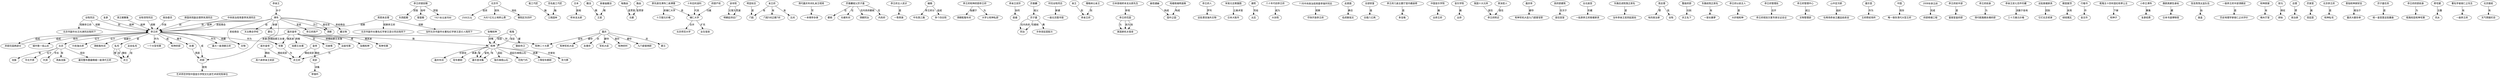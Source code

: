 digraph 2020226174548204945 {
	"嘉庆皇帝" [fontname=FangSong]
	"宅第" [fontname=FangSong]
	"嘉庆皇帝" -> "宅第" [label="赐其弟" fontname=FangSong]
	"恭王府银安殿" [fontname=FangSong]
	"东西配殿" [fontname=FangSong]
	"恭王府银安殿" -> "东西配殿" [label="焚毁" fontname=FangSong]
	"原国务院副总理李岚清同志" [fontname=FangSong]
	"恭王府" [fontname=FangSong]
	"原国务院副总理李岚清同志" -> "恭王府" [label="到" fontname=FangSong]
	"乾隆" [fontname=FangSong]
	"御前侍卫" [fontname=FangSong]
	"乾隆" -> "御前侍卫" [label="擢" fontname=FangSong]
	"北京市" [fontname=FangSong]
	"2500万元" [fontname=FangSong]
	"北京市" -> "2500万元" [label="投资" fontname=FangSong]
	"能工巧匠" [fontname=FangSong]
	"江南园林" [fontname=FangSong]
	"能工巧匠" -> "江南园林" [label="融" fontname=FangSong]
	"日本" [fontname=FangSong]
	"桥本龙太郎" [fontname=FangSong]
	"日本" -> "桥本龙太郎" [label="首相" fontname=FangSong]
	"籍没" [fontname=FangSong]
	"王居" [fontname=FangSong]
	"籍没" -> "王居" [label="赐" fontname=FangSong]
	"和珅" [fontname=FangSong]
	"嘉庆年间" [fontname=FangSong]
	"和珅" -> "嘉庆年间" [label="抄家处" fontname=FangSong]
	"乾隆" [fontname=FangSong]
	"和珅" [fontname=FangSong]
	"乾隆" -> "和珅" [label="权臣" fontname=FangSong]
	"每路由" [fontname=FangSong]
	"北都" [fontname=FangSong]
	"每路由" -> "北都" [label="是贯穿" fontname=FangSong]
	"原先居住溥伟二弟溥儒" [fontname=FangSong]
	"十万银元价格" [fontname=FangSong]
	"原先居住溥伟二弟溥儒" -> "十万银元价格" [label="卖辅仁大学" fontname=FangSong]
	"该寺院" [fontname=FangSong]
	"明朝廷供应厂" [fontname=FangSong]
	"该寺院" -> "明朝廷供应厂" [label="沦落为" fontname=FangSong]
	"亲王府" [fontname=FangSong]
	"五间" [fontname=FangSong]
	"亲王府" -> "五间" [label="有" fontname=FangSong]
	"清代嘉庆年间礼亲王昭梿" [fontname=FangSong]
	"一本啸亭杂录" [fontname=FangSong]
	"清代嘉庆年间礼亲王昭梿" -> "一本啸亭杂录" [label="写" fontname=FangSong]
	"私宅" [fontname=FangSong]
	"庆王" [fontname=FangSong]
	"私宅" -> "庆王" [label="给" fontname=FangSong]
	"该寺院" [fontname=FangSong]
	"明朝廷供应厂" [fontname=FangSong]
	"该寺院" -> "明朝廷供应厂" [label="荒废" fontname=FangSong]
	"恭王府" [fontname=FangSong]
	"和珅府邸" [fontname=FangSong]
	"恭王府" -> "和珅府邸" [label="成" fontname=FangSong]
	"嘉庆" [fontname=FangSong]
	"和珅军机大臣" [fontname=FangSong]
	"嘉庆" -> "和珅军机大臣" [label="褫夺" fontname=FangSong]
	"私宅" [fontname=FangSong]
	"庆王" [fontname=FangSong]
	"私宅" -> "庆王" [label="赠给" fontname=FangSong]
	"中央政治局常委李岚清同志" [fontname=FangSong]
	"恭王府" [fontname=FangSong]
	"中央政治局常委李岚清同志" -> "恭王府" [label="到" fontname=FangSong]
	"厉善麟祖父厉子嘉" [fontname=FangSong]
	"都统" [fontname=FangSong]
	"厉善麟祖父厉子嘉" -> "都统" [label="任" fontname=FangSong]
	"恭王府主人奕䜣" [fontname=FangSong]
	"一等贵族" [fontname=FangSong]
	"恭王府主人奕䜣" -> "一等贵族" [label="是" fontname=FangSong]
	"嘉庆皇帝" [fontname=FangSong]
	"宅第" [fontname=FangSong]
	"嘉庆皇帝" -> "宅第" [label="转赐给郡王永璘" fontname=FangSong]
	"和珅" [fontname=FangSong]
	"轻车都尉" [fontname=FangSong]
	"和珅" -> "轻车都尉" [label="承袭" fontname=FangSong]
	"恭王府银安殿" [fontname=FangSong]
	"银銮殿" [fontname=FangSong]
	"恭王府银安殿" -> "银銮殿" [label="俗呼" fontname=FangSong]
	"恭王府" [fontname=FangSong]
	"文物" [fontname=FangSong]
	"恭王府" -> "文物" [label="收藏" fontname=FangSong]
	"和珅" [fontname=FangSong]
	"嘉乐堂诗集" [fontname=FangSong]
	"和珅" -> "嘉乐堂诗集" [label="留" fontname=FangSong]
	"故睿庙籍没" [fontname=FangSong]
	"王居" [fontname=FangSong]
	"故睿庙籍没" -> "王居" [label="赐" fontname=FangSong]
	"皇帝" [fontname=FangSong]
	"庆王府" [fontname=FangSong]
	"皇帝" -> "庆王府" [label="赐给奕訢" fontname=FangSong]
	"编辑" [fontname=FangSong]
	"中东西三路" [fontname=FangSong]
	"编辑" -> "中东西三路" [label="恭王府分" fontname=FangSong]
	"恭王府和珅府邸恭王府" [fontname=FangSong]
	"清朝乾隆年间" [fontname=FangSong]
	"恭王府和珅府邸恭王府" -> "清朝乾隆年间" [label="始建于" fontname=FangSong]
	"恭亲王奕忻" [fontname=FangSong]
	"慈禧" [fontname=FangSong]
	"恭亲王奕忻" -> "慈禧" [label="协同" fontname=FangSong]
	"十年后利滚利" [fontname=FangSong]
	"辅仁大学" [fontname=FangSong]
	"十年后利滚利" -> "辅仁大学" [label="代其" fontname=FangSong]
	"张嘴和珅" [fontname=FangSong]
	"和珅" [fontname=FangSong]
	"张嘴和珅" -> "和珅" [label="闭嘴" fontname=FangSong]
	"和珅" [fontname=FangSong]
	"独乐峰假山石" [fontname=FangSong]
	"和珅" -> "独乐峰假山石" [label="竖起" fontname=FangSong]
	"厉善麟" [fontname=FangSong]
	"厉子嘉" [fontname=FangSong]
	"厉善麟" -> "厉子嘉" [label="祖父" fontname=FangSong]
	"嘉庆皇帝" [fontname=FangSong]
	"给郡王永璘" [fontname=FangSong]
	"嘉庆皇帝" -> "给郡王永璘" [label="转赐" fontname=FangSong]
	"恭王府" [fontname=FangSong]
	"最大一座清朝王府" [fontname=FangSong]
	"恭王府" -> "最大一座清朝王府" [label="作为" fontname=FangSong]
	"时任谷牧同志" [fontname=FangSong]
	"一座北京图书馆" [fontname=FangSong]
	"时任谷牧同志" -> "一座北京图书馆" [label="新建" fontname=FangSong]
	"溥伟" [fontname=FangSong]
	"天主教会学校" [fontname=FangSong]
	"溥伟" -> "天主教会学校" [label="给" fontname=FangSong]
	"和珅" [fontname=FangSong]
	"花院门内" [fontname=FangSong]
	"和珅" -> "花院门内" [label="竖起乐峰假山石" fontname=FangSong]
	"亲王" [fontname=FangSong]
	"恭亲王府" [fontname=FangSong]
	"亲王" -> "恭亲王府" [label="到" fontname=FangSong]
	"恭王府花园" [fontname=FangSong]
	"某国家机关宿舍" [fontname=FangSong]
	"恭王府花园" -> "某国家机关宿舍" [label="为" fontname=FangSong]
	"私宅" [fontname=FangSong]
	"庆王" [fontname=FangSong]
	"私宅" -> "庆王" [label="赠" fontname=FangSong]
	"府邸花园两部分" [fontname=FangSong]
	"恭王府" [fontname=FangSong]
	"府邸花园两部分" -> "恭王府" [label="组成" fontname=FangSong]
	"曲径通幽" [fontname=FangSong]
	"园中之园" [fontname=FangSong]
	"曲径通幽" -> "园中之园" [label="构成" fontname=FangSong]
	"咸丰皇帝" [fontname=FangSong]
	"其六弟恭亲王奕訢" [fontname=FangSong]
	"咸丰皇帝" -> "其六弟恭亲王奕訢" [label="赐给" fontname=FangSong]
	"谷牧同志" [fontname=FangSong]
	"恭王府" [fontname=FangSong]
	"谷牧同志" -> "恭王府" [label="视察" fontname=FangSong]
	"恭王府人" [fontname=FangSong]
	"这些漂流海外文物" [fontname=FangSong]
	"恭王府人" -> "这些漂流海外文物" [label="罗列" fontname=FangSong]
	"北京" [fontname=FangSong]
	"刘淇" [fontname=FangSong]
	"北京" -> "刘淇" [label="市长" fontname=FangSong]
	"厉子嘉" [fontname=FangSong]
	"同治" [fontname=FangSong]
	"厉子嘉" -> "同治" [label="任内务府" fontname=FangSong]
	"宋易元吉聚猿图" [fontname=FangSong]
	"日本大阪市" [fontname=FangSong]
	"宋易元吉聚猿图" -> "日本大阪市" [label="立美术馆" fontname=FangSong]
	"溥伟" [fontname=FangSong]
	"恭王府" [fontname=FangSong]
	"溥伟" -> "恭王府" [label="卖给商会" fontname=FangSong]
	"明显标志" [fontname=FangSong]
	"门脸" [fontname=FangSong]
	"明显标志" -> "门脸" [label="是" fontname=FangSong]
	"康熙" [fontname=FangSong]
	"太后" [fontname=FangSong]
	"康熙" -> "太后" [label="写给" fontname=FangSong]
	"八十年代初恭王府" [fontname=FangSong]
	"大杂院" [fontname=FangSong]
	"八十年代初恭王府" -> "大杂院" [label="成为" fontname=FangSong]
	"复辟" [fontname=FangSong]
	"恭王府" [fontname=FangSong]
	"复辟" -> "恭王府" [label="抵押" fontname=FangSong]
	"府邸" [fontname=FangSong]
	"艺术师范学院中国音乐学院文化部艺术研究院单位" [fontname=FangSong]
	"府邸" -> "艺术师范学院中国音乐学院文化部艺术研究院单位" [label="使用" fontname=FangSong]
	"清王朝筹集" [fontname=FangSong]
	"恭王府" [fontname=FangSong]
	"清王朝筹集" -> "恭王府" [label="抵押" fontname=FangSong]
	"11月中央政治局常委李瑞环同志" [fontname=FangSong]
	"尽快开放恭王府" [fontname=FangSong]
	"11月中央政治局常委李瑞环同志" -> "尽快开放恭王府" [label="视察" fontname=FangSong]
	"此扇面" [fontname=FangSong]
	"伯虎敦铭文" [fontname=FangSong]
	"此扇面" -> "伯虎敦铭文" [label="彝召" fontname=FangSong]
	"全部财富" [fontname=FangSong]
	"白银八亿两" [fontname=FangSong]
	"全部财富" -> "白银八亿两" [label="值" fontname=FangSong]
	"北京" [fontname=FangSong]
	"两条龙脉" [fontname=FangSong]
	"北京" -> "两条龙脉" [label="有" fontname=FangSong]
	"恭亲王" [fontname=FangSong]
	"溥伟" [fontname=FangSong]
	"恭亲王" -> "溥伟" [label="孙子" fontname=FangSong]
	"恭王府几座主要厅堂内檐装修" [fontname=FangSong]
	"多宝格" [fontname=FangSong]
	"恭王府几座主要厅堂内檐装修" -> "多宝格" [label="是" fontname=FangSong]
	"恭王府花园" [fontname=FangSong]
	"某国家机关宿舍" [fontname=FangSong]
	"恭王府花园" -> "某国家机关宿舍" [label="改为" fontname=FangSong]
	"溥伟" [fontname=FangSong]
	"爵位" [fontname=FangSong]
	"溥伟" -> "爵位" [label="承袭" fontname=FangSong]
	"原先居住溥伟二弟溥儒" [fontname=FangSong]
	"辅仁大学" [fontname=FangSong]
	"原先居住溥伟二弟溥儒" -> "辅仁大学" [label="卖" fontname=FangSong]
	"嘉庆皇帝" [fontname=FangSong]
	"这座宅第" [fontname=FangSong]
	"嘉庆皇帝" -> "这座宅第" [label="转赐给郡王永璘" fontname=FangSong]
	"此处私宅" [fontname=FangSong]
	"庆王" [fontname=FangSong]
	"此处私宅" -> "庆王" [label="给" fontname=FangSong]
	"和珅" [fontname=FangSong]
	"三等轻车都尉" [fontname=FangSong]
	"和珅" -> "三等轻车都尉" [label="承袭" fontname=FangSong]
	"中国音乐学院" [fontname=FangSong]
	"出恭王府" [fontname=FangSong]
	"中国音乐学院" -> "出恭王府" [label="搬" fontname=FangSong]
	"音乐学院" [fontname=FangSong]
	"出恭" [fontname=FangSong]
	"音乐学院" -> "出恭" [label="搬" fontname=FangSong]
	"周恩来总理" [fontname=FangSong]
	"北京市副市长著名红学家王昆仑同志陪同下" [fontname=FangSong]
	"周恩来总理" -> "北京市副市长著名红学家王昆仑同志陪同下" [label="视察恭王府" fontname=FangSong]
	"溥伟" [fontname=FangSong]
	"恭王府房产" [fontname=FangSong]
	"溥伟" -> "恭王府房产" [label="变卖" fontname=FangSong]
	"嘉庆皇帝" [fontname=FangSong]
	"兄妹情" [fontname=FangSong]
	"嘉庆皇帝" -> "兄妹情" [label="念" fontname=FangSong]
	"辅仁大学" [fontname=FangSong]
	"北京师范大学" [fontname=FangSong]
	"辅仁大学" -> "北京师范大学" [label="合并" fontname=FangSong]
	"恭王府" [fontname=FangSong]
	"私宅" [fontname=FangSong]
	"恭王府" -> "私宅" [label="是" fontname=FangSong]
	"僧格林沁亲王" [fontname=FangSong]
	"恭亲王府" [fontname=FangSong]
	"僧格林沁亲王" -> "恭亲王府" [label="到" fontname=FangSong]
	"恭王府" [fontname=FangSong]
	"北京" [fontname=FangSong]
	"恭王府" -> "北京" [label="位于" fontname=FangSong]
	"我国十大元帅" [fontname=FangSong]
	"恭王府附近" [fontname=FangSong]
	"我国十大元帅" -> "恭王府附近" [label="居住" fontname=FangSong]
	"嘉庆帝" [fontname=FangSong]
	"和珅军机大臣九门提督官职" [fontname=FangSong]
	"嘉庆帝" -> "和珅军机大臣九门提督官职" [label="褫夺" fontname=FangSong]
	"其府邸建筑" [fontname=FangSong]
	"居住宫室" [fontname=FangSong]
	"其府邸建筑" -> "居住宫室" [label="仅次于" fontname=FangSong]
	"谷牧领导同志" [fontname=FangSong]
	"恭王府" [fontname=FangSong]
	"谷牧领导同志" -> "恭王府" [label="视察" fontname=FangSong]
	"宅第" [fontname=FangSong]
	"庆王府" [fontname=FangSong]
	"宅第" -> "庆王府" [label="为" fontname=FangSong]
	"亲王府" [fontname=FangSong]
	"门脸" [fontname=FangSong]
	"亲王府" -> "门脸" [label="有" fontname=FangSong]
	"咸丰皇帝" [fontname=FangSong]
	"庆王府" [fontname=FangSong]
	"咸丰皇帝" -> "庆王府" [label="赐给奕訢" fontname=FangSong]
	"百名能工巧匠" [fontname=FangSong]
	"江南园林" [fontname=FangSong]
	"百名能工巧匠" -> "江南园林" [label="融" fontname=FangSong]
	"日本首相桥本龙太郎先生" [fontname=FangSong]
	"恭王府花园" [fontname=FangSong]
	"日本首相桥本龙太郎先生" -> "恭王府花园" [label="参观" fontname=FangSong]
	"台北故宫" [fontname=FangSong]
	"一批原恭王府紫檀家具" [fontname=FangSong]
	"台北故宫" -> "一批原恭王府紫檀家具" [label="珍藏" fontname=FangSong]
	"东路后进院落正房名" [fontname=FangSong]
	"当年恭亲王奕欣起居处" [fontname=FangSong]
	"东路后进院落正房名" -> "当年恭亲王奕欣起居处" [label="是" fontname=FangSong]
	"周总理" [fontname=FangSong]
	"有的政治家" [fontname=FangSong]
	"周总理" -> "有的政治家" [label="惯" fontname=FangSong]
	"恭王府" [fontname=FangSong]
	"府邸" [fontname=FangSong]
	"恭王府" -> "府邸" [label="成" fontname=FangSong]
	"嘉庆皇帝" [fontname=FangSong]
	"和珅" [fontname=FangSong]
	"嘉庆皇帝" -> "和珅" [label="降" fontname=FangSong]
	"和珅" [fontname=FangSong]
	"嘉乐堂诗集" [fontname=FangSong]
	"和珅" -> "嘉乐堂诗集" [label="留有" fontname=FangSong]
	"嘉庆" [fontname=FangSong]
	"永璘卒" [fontname=FangSong]
	"嘉庆" -> "永璘卒" [label="庆" fontname=FangSong]
	"谷牧同志" [fontname=FangSong]
	"北京市副市长汪光涛同志陪同下" [fontname=FangSong]
	"谷牧同志" -> "北京市副市长汪光涛同志陪同下" [label="视察恭王府" fontname=FangSong]
	"整座府邸" [fontname=FangSong]
	"庆王名下" [fontname=FangSong]
	"整座府邸" -> "庆王名下" [label="归到" fontname=FangSong]
	"东路前院正房名" [fontname=FangSong]
	"一架长藤萝" [fontname=FangSong]
	"东路前院正房名" -> "一架长藤萝" [label="有" fontname=FangSong]
	"周恩来总理" [fontname=FangSong]
	"恭王府" [fontname=FangSong]
	"周恩来总理" -> "恭王府" [label="视察" fontname=FangSong]
	"恭王府以前主人" [fontname=FangSong]
	"大奸相和珅" [fontname=FangSong]
	"恭王府以前主人" -> "大奸相和珅" [label="是" fontname=FangSong]
	"恭王府" [fontname=FangSong]
	"城中第一佳山水" [fontname=FangSong]
	"恭王府" -> "城中第一佳山水" [label="称作" fontname=FangSong]
	"恭王府管理处" [fontname=FangSong]
	"恭王府规划方案专家论证会议" [fontname=FangSong]
	"恭王府管理处" -> "恭王府规划方案专家论证会议" [label="召开" fontname=FangSong]
	"北京" [fontname=FangSong]
	"最完整布置最精细一座清代王府" [fontname=FangSong]
	"北京" -> "最完整布置最精细一座清代王府" [label="现存" fontname=FangSong]
	"周恩来总理" [fontname=FangSong]
	"当时北京市副市长著名红学家王昆仑人陪同下" [fontname=FangSong]
	"周恩来总理" -> "当时北京市副市长著名红学家王昆仑人陪同下" [label="视察" fontname=FangSong]
	"恭王府管理中心" [fontname=FangSong]
	"文物管理部" [fontname=FangSong]
	"恭王府管理中心" -> "文物管理部" [label="成立" fontname=FangSong]
	"这座宅第" [fontname=FangSong]
	"庆王府" [fontname=FangSong]
	"这座宅第" -> "庆王府" [label="为" fontname=FangSong]
	"山中定次郎" [fontname=FangSong]
	"在两场恭亲王藏品拍卖会" [fontname=FangSong]
	"山中定次郎" -> "在两场恭亲王藏品拍卖会" [label="组织" fontname=FangSong]
	"皇帝" [fontname=FangSong]
	"奕訢" [fontname=FangSong]
	"皇帝" -> "奕訢" [label="赐给" fontname=FangSong]
	"嘉乐堂" [fontname=FangSong]
	"王府祭祀场所" [fontname=FangSong]
	"嘉乐堂" -> "王府祭祀场所" [label="作为" fontname=FangSong]
	"中国" [fontname=FangSong]
	"唯一保存清代大型王府" [fontname=FangSong]
	"中国" -> "唯一保存清代大型王府" [label="现存" fontname=FangSong]
	"和珅" [fontname=FangSong]
	"嘉乐堂诗集" [fontname=FangSong]
	"和珅" -> "嘉乐堂诗集" [label="有" fontname=FangSong]
	"2008年恭王府" [fontname=FangSong]
	"府邸修缮工程" [fontname=FangSong]
	"2008年恭王府" -> "府邸修缮工程" [label="完成" fontname=FangSong]
	"辅仁大学" [fontname=FangSong]
	"女生宿舍" [fontname=FangSong]
	"辅仁大学" -> "女生宿舍" [label="扩充" fontname=FangSong]
	"恭王府前半部" [fontname=FangSong]
	"富丽堂皇府邸" [fontname=FangSong]
	"恭王府前半部" -> "富丽堂皇府邸" [label="是" fontname=FangSong]
	"北京" [fontname=FangSong]
	"龙脉" [fontname=FangSong]
	"北京" -> "龙脉" [label="有" fontname=FangSong]
	"恭王府前身" [fontname=FangSong]
	"清代乾隆朝永璘府邸" [fontname=FangSong]
	"恭王府前身" -> "清代乾隆朝永璘府邸" [label="为" fontname=FangSong]
	"恭王府银安殿" [fontname=FangSong]
	"1921年元宵节时" [fontname=FangSong]
	"恭王府银安殿" -> "1921年元宵节时" [label="焚毁" fontname=FangSong]
	"恭亲王奕七百件珍藏" [fontname=FangSong]
	"三十万美元价格" [fontname=FangSong]
	"恭亲王奕七百件珍藏" -> "三十万美元价格" [label="流散于各地" fontname=FangSong]
	"恭王府" [fontname=FangSong]
	"什刹海北岸" [fontname=FangSong]
	"恭王府" -> "什刹海北岸" [label="位于" fontname=FangSong]
	"这批紫檀家具" [fontname=FangSong]
	"它们北京老家" [fontname=FangSong]
	"这批紫檀家具" -> "它们北京老家" [label="回到" fontname=FangSong]
	"殿堂屋顶" [fontname=FangSong]
	"绿琉璃瓦" [fontname=FangSong]
	"殿堂屋顶" -> "绿琉璃瓦" [label="采用" fontname=FangSong]
	"嘉庆" [fontname=FangSong]
	"军机大臣" [fontname=FangSong]
	"嘉庆" -> "军机大臣" [label="褫夺" fontname=FangSong]
	"行楷书" [fontname=FangSong]
	"金文作" [fontname=FangSong]
	"行楷书" -> "金文作" [label="作" fontname=FangSong]
	"戏楼南端明道斋" [fontname=FangSong]
	"园中之园" [fontname=FangSong]
	"戏楼南端明道斋" -> "园中之园" [label="构成" fontname=FangSong]
	"嘉庆" [fontname=FangSong]
	"和珅府时" [fontname=FangSong]
	"嘉庆" -> "和珅府时" [label="查抄" fontname=FangSong]
	"嘉庆" [fontname=FangSong]
	"九门提督两职" [fontname=FangSong]
	"嘉庆" -> "九门提督两职" [label="褫夺" fontname=FangSong]
	"厉子嘉" [fontname=FangSong]
	"同治" [fontname=FangSong]
	"厉子嘉" -> "同治" [label="任都统" fontname=FangSong]
	"恭王府" [fontname=FangSong]
	"清乾隆年间" [fontname=FangSong]
	"恭王府" -> "清乾隆年间" [label="始建于" fontname=FangSong]
	"溥伟" [fontname=FangSong]
	"恭王府" [fontname=FangSong]
	"溥伟" -> "恭王府" [label="抵押" fontname=FangSong]
	"奕訢" [fontname=FangSong]
	"萃锦吟" [fontname=FangSong]
	"奕訢" -> "萃锦吟" [label="诗集" fontname=FangSong]
	"和珅" [fontname=FangSong]
	"贪污罪" [fontname=FangSong]
	"和珅" -> "贪污罪" [label="抄家处" fontname=FangSong]
	"乾隆五十四年固伦和孝公主" [fontname=FangSong]
	"和珅子" [fontname=FangSong]
	"乾隆五十四年固伦和孝公主" -> "和珅子" [label="下嫁" fontname=FangSong]
	"小恭王溥伟" [fontname=FangSong]
	"复辟经费" [fontname=FangSong]
	"小恭王溥伟" -> "复辟经费" [label="筹集" fontname=FangSong]
	"唐颜真卿告身帖" [fontname=FangSong]
	"日本书道博物馆" [fontname=FangSong]
	"唐颜真卿告身帖" -> "日本书道博物馆" [label="藏" fontname=FangSong]
	"亲王府" [fontname=FangSong]
	"门脸5间正殿7间" [fontname=FangSong]
	"亲王府" -> "门脸5间正殿7间" [label="有" fontname=FangSong]
	"浩浩荡荡太监队伍" [fontname=FangSong]
	"食盒" [fontname=FangSong]
	"浩浩荡荡太监队伍" -> "食盒" [label="抬" fontname=FangSong]
	"溥伟" [fontname=FangSong]
	"文物" [fontname=FangSong]
	"溥伟" -> "文物" [label="卖给商会" fontname=FangSong]
	"北京市" [fontname=FangSong]
	"大约1亿元土地转让费" [fontname=FangSong]
	"北京市" -> "大约1亿元土地转让费" [label="损失" fontname=FangSong]
	"恭王府" [fontname=FangSong]
	"永璘" [fontname=FangSong]
	"恭王府" -> "永璘" [label="赐予" fontname=FangSong]
	"编辑" [fontname=FangSong]
	"多个四合院" [fontname=FangSong]
	"编辑" -> "多个四合院" [label="组成" fontname=FangSong]
	"嘉庆" [fontname=FangSong]
	"郡王" [fontname=FangSong]
	"嘉庆" -> "郡王" [label="庆" fontname=FangSong]
	"恭王府花园" [fontname=FangSong]
	"某国家机关宿舍" [fontname=FangSong]
	"恭王府花园" -> "某国家机关宿舍" [label="改" fontname=FangSong]
	"溥伟" [fontname=FangSong]
	"府邸" [fontname=FangSong]
	"溥伟" -> "府邸" [label="承袭" fontname=FangSong]
	"一座恭王府半部清朝史" [fontname=FangSong]
	"历史地理学家侯仁之对评价" [fontname=FangSong]
	"一座恭王府半部清朝史" -> "历史地理学家侯仁之对评价" [label="是" fontname=FangSong]
	"溥伟" [fontname=FangSong]
	"清朝" [fontname=FangSong]
	"溥伟" -> "清朝" [label="灭亡" fontname=FangSong]
	"和珅房屋" [fontname=FangSong]
	"楠木厅堂" [fontname=FangSong]
	"和珅房屋" -> "楠木厅堂" [label="有" fontname=FangSong]
	"府邸产权" [fontname=FangSong]
	"辅仁大学" [fontname=FangSong]
	"府邸产权" -> "辅仁大学" [label="归属" fontname=FangSong]
	"厉善麟祖父厉子嘉" [fontname=FangSong]
	"光绪年间" [fontname=FangSong]
	"厉善麟祖父厉子嘉" -> "光绪年间" [label="任" fontname=FangSong]
	"溥伟" [fontname=FangSong]
	"藏文物" [fontname=FangSong]
	"溥伟" -> "藏文物" [label="卖给商会" fontname=FangSong]
	"嘉庆皇帝" [fontname=FangSong]
	"旨赐和珅" [fontname=FangSong]
	"嘉庆皇帝" -> "旨赐和珅" [label="降" fontname=FangSong]
	"恭王府" [fontname=FangSong]
	"宅第" [fontname=FangSong]
	"恭王府" -> "宅第" [label="作为" fontname=FangSong]
	"驸马" [fontname=FangSong]
	"娇纵" [fontname=FangSong]
	"驸马" -> "娇纵" [label="倚仗" fontname=FangSong]
	"总理" [fontname=FangSong]
	"政治家" [fontname=FangSong]
	"总理" -> "政治家" [label="惯" fontname=FangSong]
	"郭沫若人" [fontname=FangSong]
	"恭王府附近" [fontname=FangSong]
	"郭沫若人" -> "恭王府附近" [label="居住" fontname=FangSong]
	"厉家菜" [fontname=FangSong]
	"宫廷菜" [fontname=FangSong]
	"厉家菜" -> "宫廷菜" [label="属" fontname=FangSong]
	"周总理" [fontname=FangSong]
	"谷牧" [fontname=FangSong]
	"周总理" -> "谷牧" [label="找" fontname=FangSong]
	"路由" [fontname=FangSong]
	"北都" [fontname=FangSong]
	"路由" -> "北都" [label="是贯穿" fontname=FangSong]
	"北京恭王府" [fontname=FangSong]
	"和珅私宅" [fontname=FangSong]
	"北京恭王府" -> "和珅私宅" [label="是" fontname=FangSong]
	"嘉庆" [fontname=FangSong]
	"和珅二十大罪" [fontname=FangSong]
	"嘉庆" -> "和珅二十大罪" [label="宣布" fontname=FangSong]
	"北京" [fontname=FangSong]
	"华北平原" [fontname=FangSong]
	"北京" -> "华北平原" [label="位于" fontname=FangSong]
	"厉子嘉" [fontname=FangSong]
	"许多宫廷菜配方" [fontname=FangSong]
	"厉子嘉" -> "许多宫廷菜配方" [label="教" fontname=FangSong]
	"恭王府和珅府邸恭王府" [fontname=FangSong]
	"大学士和珅私邸" [fontname=FangSong]
	"恭王府和珅府邸恭王府" -> "大学士和珅私邸" [label="为" fontname=FangSong]
	"政协委员" [fontname=FangSong]
	"恭王府" [fontname=FangSong]
	"政协委员" -> "恭王府" [label="开放" fontname=FangSong]
	"谷牧同志" [fontname=FangSong]
	"恭王府" [fontname=FangSong]
	"谷牧同志" -> "恭王府" [label="到" fontname=FangSong]
	"恭王府" [fontname=FangSong]
	"一个大型宅第" [fontname=FangSong]
	"恭王府" -> "一个大型宅第" [label="作为" fontname=FangSong]
	"意指和珅家财宝" [fontname=FangSong]
	"嘉庆大额存单" [fontname=FangSong]
	"意指和珅家财宝" -> "嘉庆大额存单" [label="相当于" fontname=FangSong]
	"北京市" [fontname=FangSong]
	"朝阳区东四环" [fontname=FangSong]
	"北京市" -> "朝阳区东四环" [label="地处" fontname=FangSong]
	"厉善麟祖父厉子嘉" [fontname=FangSong]
	"清朝同治" [fontname=FangSong]
	"厉善麟祖父厉子嘉" -> "清朝同治" [label="任内务府都统" fontname=FangSong]
	"永璘" [fontname=FangSong]
	"府邸" [fontname=FangSong]
	"永璘" -> "府邸" [label="燕居" fontname=FangSong]
	"厉子嘉任务" [fontname=FangSong]
	"统一皇宫里这些膳食" [fontname=FangSong]
	"厉子嘉任务" -> "统一皇宫里这些膳食" [label="是" fontname=FangSong]
	"恭王府" [fontname=FangSong]
	"府邸花园两部分" [fontname=FangSong]
	"恭王府" -> "府邸花园两部分" [label="组成" fontname=FangSong]
	"厉善麟祖父厉子嘉" [fontname=FangSong]
	"内务府" [fontname=FangSong]
	"厉善麟祖父厉子嘉" -> "内务府" [label="任" fontname=FangSong]
	"恭王府府邸前身" [fontname=FangSong]
	"乾隆权臣和珅宅第" [fontname=FangSong]
	"恭王府府邸前身" -> "乾隆权臣和珅宅第" [label="为" fontname=FangSong]
	"溥伟" [fontname=FangSong]
	"清朝" [fontname=FangSong]
	"溥伟" -> "清朝" [label="居住至" fontname=FangSong]
	"修宅建" [fontname=FangSong]
	"风水" [fontname=FangSong]
	"修宅建" -> "风水" [label="注重" fontname=FangSong]
	"著名学者侯仁之先生" [fontname=FangSong]
	"一座恭王府" [fontname=FangSong]
	"著名学者侯仁之先生" -> "一座恭王府" [label="有" fontname=FangSong]
	"北京报纸" [fontname=FangSong]
	"天气预报栏目" [fontname=FangSong]
	"北京报纸" -> "天气预报栏目" [label="有" fontname=FangSong]
	"乾隆" [fontname=FangSong]
	"和珅" [fontname=FangSong]
	"乾隆" -> "和珅" [label="宠臣" fontname=FangSong]
	"嘉庆皇帝" [fontname=FangSong]
	"和珅宅第" [fontname=FangSong]
	"嘉庆皇帝" -> "和珅宅第" [label="赐其弟" fontname=FangSong]
	"嘉庆皇帝" [fontname=FangSong]
	"和珅二十大罪" [fontname=FangSong]
	"嘉庆皇帝" -> "和珅二十大罪" [label="列" fontname=FangSong]
}
